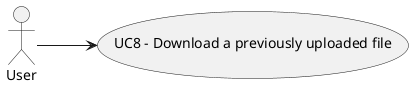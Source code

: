@startuml

left to right direction
actor User

usecase UC8 as "UC8 - Download a previously uploaded file"
User --> UC8

@enduml
